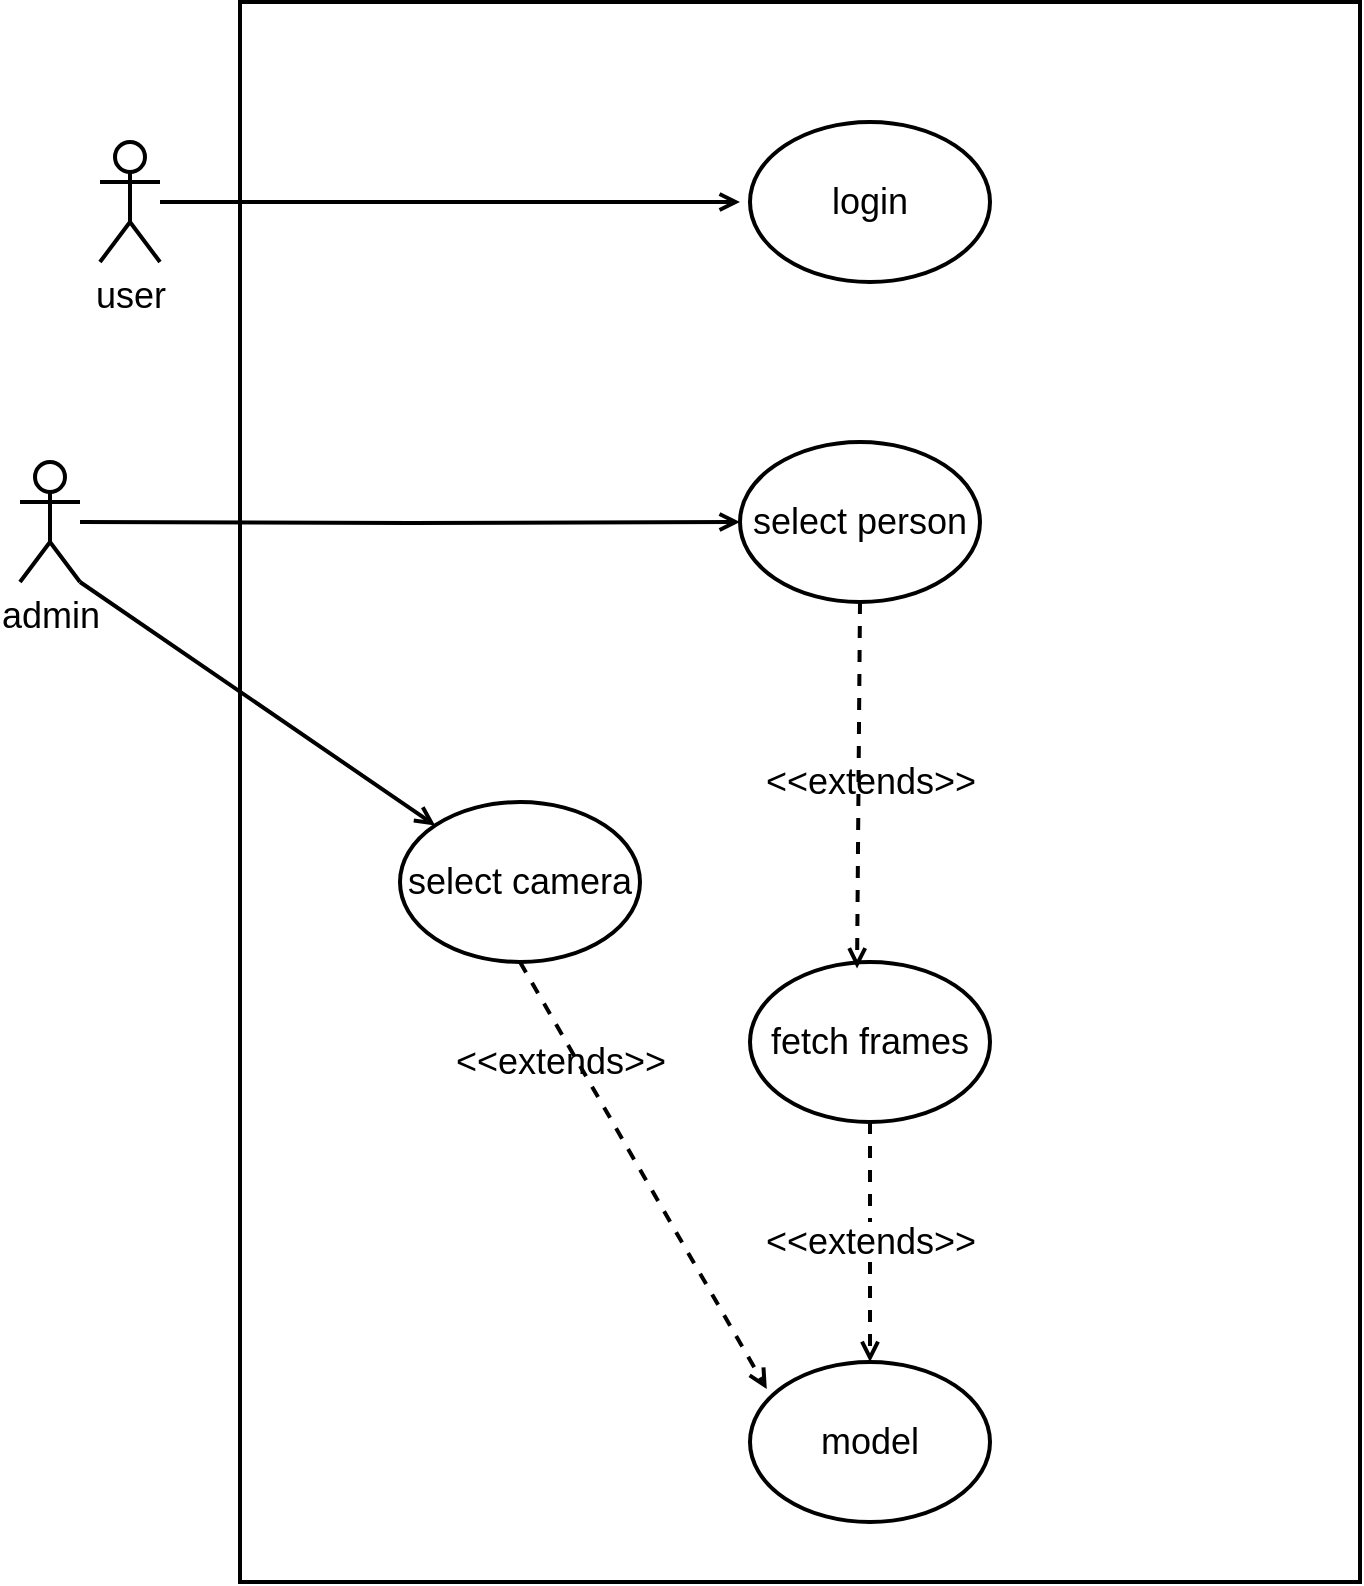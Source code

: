 <mxfile version="14.4.3" type="github">
  <diagram id="u2YCz3I5AumBD-Mo3Qc9" name="Page-1">
    <mxGraphModel dx="1373" dy="1803" grid="1" gridSize="10" guides="1" tooltips="1" connect="1" arrows="1" fold="1" page="1" pageScale="1" pageWidth="850" pageHeight="1100" math="0" shadow="0">
      <root>
        <mxCell id="0" />
        <mxCell id="1" parent="0" />
        <mxCell id="xAzYRujc0JpYtscGENq7-4" style="edgeStyle=orthogonalEdgeStyle;rounded=0;orthogonalLoop=1;jettySize=auto;html=1;exitX=0.5;exitY=1;exitDx=0;exitDy=0;entryX=0.5;entryY=0;entryDx=0;entryDy=0;dashed=1;endArrow=open;endFill=0;strokeWidth=2;" parent="1" source="xAzYRujc0JpYtscGENq7-5" target="xAzYRujc0JpYtscGENq7-3" edge="1">
          <mxGeometry relative="1" as="geometry" />
        </mxCell>
        <mxCell id="xAzYRujc0JpYtscGENq7-2" value="&lt;font style=&quot;font-size: 18px&quot;&gt;fetch frames&lt;/font&gt;" style="ellipse;whiteSpace=wrap;html=1;strokeWidth=2;" parent="1" vertex="1">
          <mxGeometry x="425" y="220" width="120" height="80" as="geometry" />
        </mxCell>
        <mxCell id="xAzYRujc0JpYtscGENq7-3" value="&lt;font style=&quot;font-size: 18px&quot;&gt;model&lt;/font&gt;" style="ellipse;whiteSpace=wrap;html=1;strokeWidth=2;" parent="1" vertex="1">
          <mxGeometry x="425" y="420" width="120" height="80" as="geometry" />
        </mxCell>
        <mxCell id="xAzYRujc0JpYtscGENq7-5" value="&lt;font style=&quot;font-size: 18px&quot;&gt;&amp;lt;&amp;lt;extends&amp;gt;&amp;gt;&lt;/font&gt;" style="text;html=1;align=center;verticalAlign=middle;resizable=0;points=[];autosize=1;strokeWidth=2;" parent="1" vertex="1">
          <mxGeometry x="425" y="350" width="120" height="20" as="geometry" />
        </mxCell>
        <mxCell id="xAzYRujc0JpYtscGENq7-6" style="edgeStyle=orthogonalEdgeStyle;rounded=0;orthogonalLoop=1;jettySize=auto;html=1;exitX=0.5;exitY=1;exitDx=0;exitDy=0;entryX=0.5;entryY=0;entryDx=0;entryDy=0;dashed=1;endArrow=none;endFill=0;strokeWidth=2;" parent="1" source="xAzYRujc0JpYtscGENq7-2" target="xAzYRujc0JpYtscGENq7-5" edge="1">
          <mxGeometry relative="1" as="geometry">
            <mxPoint x="485" y="300" as="sourcePoint" />
            <mxPoint x="485" y="420" as="targetPoint" />
          </mxGeometry>
        </mxCell>
        <mxCell id="xAzYRujc0JpYtscGENq7-15" value="" style="edgeStyle=orthogonalEdgeStyle;rounded=0;orthogonalLoop=1;jettySize=auto;html=1;endArrow=open;endFill=0;strokeWidth=2;" parent="1" source="xAzYRujc0JpYtscGENq7-7" edge="1">
          <mxGeometry relative="1" as="geometry">
            <mxPoint x="420" y="-160" as="targetPoint" />
          </mxGeometry>
        </mxCell>
        <mxCell id="xAzYRujc0JpYtscGENq7-7" value="&lt;font style=&quot;font-size: 18px&quot;&gt;user&lt;/font&gt;" style="shape=umlActor;verticalLabelPosition=bottom;verticalAlign=top;html=1;outlineConnect=0;strokeWidth=2;" parent="1" vertex="1">
          <mxGeometry x="100" y="-190" width="30" height="60" as="geometry" />
        </mxCell>
        <mxCell id="xAzYRujc0JpYtscGENq7-26" style="edgeStyle=none;rounded=0;orthogonalLoop=1;jettySize=auto;html=1;exitX=0.5;exitY=1;exitDx=0;exitDy=0;entryX=0.07;entryY=0.169;entryDx=0;entryDy=0;entryPerimeter=0;dashed=1;endArrow=open;endFill=0;strokeWidth=2;" parent="1" source="xAzYRujc0JpYtscGENq7-8" target="xAzYRujc0JpYtscGENq7-3" edge="1">
          <mxGeometry relative="1" as="geometry" />
        </mxCell>
        <mxCell id="xAzYRujc0JpYtscGENq7-8" value="&lt;font style=&quot;font-size: 18px&quot;&gt;select camera&lt;/font&gt;" style="ellipse;whiteSpace=wrap;html=1;strokeWidth=2;" parent="1" vertex="1">
          <mxGeometry x="250" y="140" width="120" height="80" as="geometry" />
        </mxCell>
        <mxCell id="xAzYRujc0JpYtscGENq7-9" value="&lt;font style=&quot;font-size: 18px&quot;&gt;login&lt;/font&gt;" style="ellipse;whiteSpace=wrap;html=1;strokeWidth=2;" parent="1" vertex="1">
          <mxGeometry x="425" y="-200" width="120" height="80" as="geometry" />
        </mxCell>
        <mxCell id="xAzYRujc0JpYtscGENq7-25" style="edgeStyle=none;rounded=0;orthogonalLoop=1;jettySize=auto;html=1;exitX=0.5;exitY=1;exitDx=0;exitDy=0;entryX=0.446;entryY=0.041;entryDx=0;entryDy=0;entryPerimeter=0;endArrow=open;endFill=0;dashed=1;strokeWidth=2;" parent="1" source="xAzYRujc0JpYtscGENq7-10" target="xAzYRujc0JpYtscGENq7-2" edge="1">
          <mxGeometry relative="1" as="geometry" />
        </mxCell>
        <mxCell id="xAzYRujc0JpYtscGENq7-10" value="&lt;font style=&quot;font-size: 18px&quot;&gt;select person&lt;/font&gt;" style="ellipse;whiteSpace=wrap;html=1;strokeWidth=2;" parent="1" vertex="1">
          <mxGeometry x="420" y="-40" width="120" height="80" as="geometry" />
        </mxCell>
        <mxCell id="xAzYRujc0JpYtscGENq7-11" value="&lt;font style=&quot;font-size: 18px&quot;&gt;&amp;lt;&amp;lt;extends&amp;gt;&amp;gt;&lt;/font&gt;" style="text;html=1;align=center;verticalAlign=middle;resizable=0;points=[];autosize=1;strokeWidth=2;" parent="1" vertex="1">
          <mxGeometry x="425" y="120" width="120" height="20" as="geometry" />
        </mxCell>
        <mxCell id="xAzYRujc0JpYtscGENq7-12" value="&lt;font style=&quot;font-size: 18px&quot;&gt;&amp;lt;&amp;lt;extends&amp;gt;&amp;gt;&lt;/font&gt;" style="text;html=1;align=center;verticalAlign=middle;resizable=0;points=[];autosize=1;strokeWidth=2;" parent="1" vertex="1">
          <mxGeometry x="270" y="260" width="120" height="20" as="geometry" />
        </mxCell>
        <mxCell id="xAzYRujc0JpYtscGENq7-24" style="rounded=0;orthogonalLoop=1;jettySize=auto;html=1;exitX=1;exitY=1;exitDx=0;exitDy=0;exitPerimeter=0;entryX=0;entryY=0;entryDx=0;entryDy=0;endArrow=open;endFill=0;strokeWidth=2;" parent="1" source="xAzYRujc0JpYtscGENq7-21" target="xAzYRujc0JpYtscGENq7-8" edge="1">
          <mxGeometry relative="1" as="geometry" />
        </mxCell>
        <mxCell id="xAzYRujc0JpYtscGENq7-21" value="&lt;span style=&quot;font-size: 18px&quot;&gt;admin&lt;/span&gt;" style="shape=umlActor;verticalLabelPosition=bottom;verticalAlign=top;html=1;outlineConnect=0;strokeWidth=2;" parent="1" vertex="1">
          <mxGeometry x="60" y="-30" width="30" height="60" as="geometry" />
        </mxCell>
        <mxCell id="xAzYRujc0JpYtscGENq7-23" value="" style="edgeStyle=orthogonalEdgeStyle;rounded=0;orthogonalLoop=1;jettySize=auto;html=1;endArrow=open;endFill=0;entryX=0;entryY=0.5;entryDx=0;entryDy=0;strokeWidth=2;" parent="1" target="xAzYRujc0JpYtscGENq7-10" edge="1">
          <mxGeometry relative="1" as="geometry">
            <mxPoint x="90" as="sourcePoint" />
            <mxPoint x="380" as="targetPoint" />
          </mxGeometry>
        </mxCell>
        <mxCell id="xAzYRujc0JpYtscGENq7-27" value="" style="rounded=0;whiteSpace=wrap;html=1;fillColor=none;strokeWidth=2;" parent="1" vertex="1">
          <mxGeometry x="170" y="-260" width="560" height="790" as="geometry" />
        </mxCell>
      </root>
    </mxGraphModel>
  </diagram>
</mxfile>

